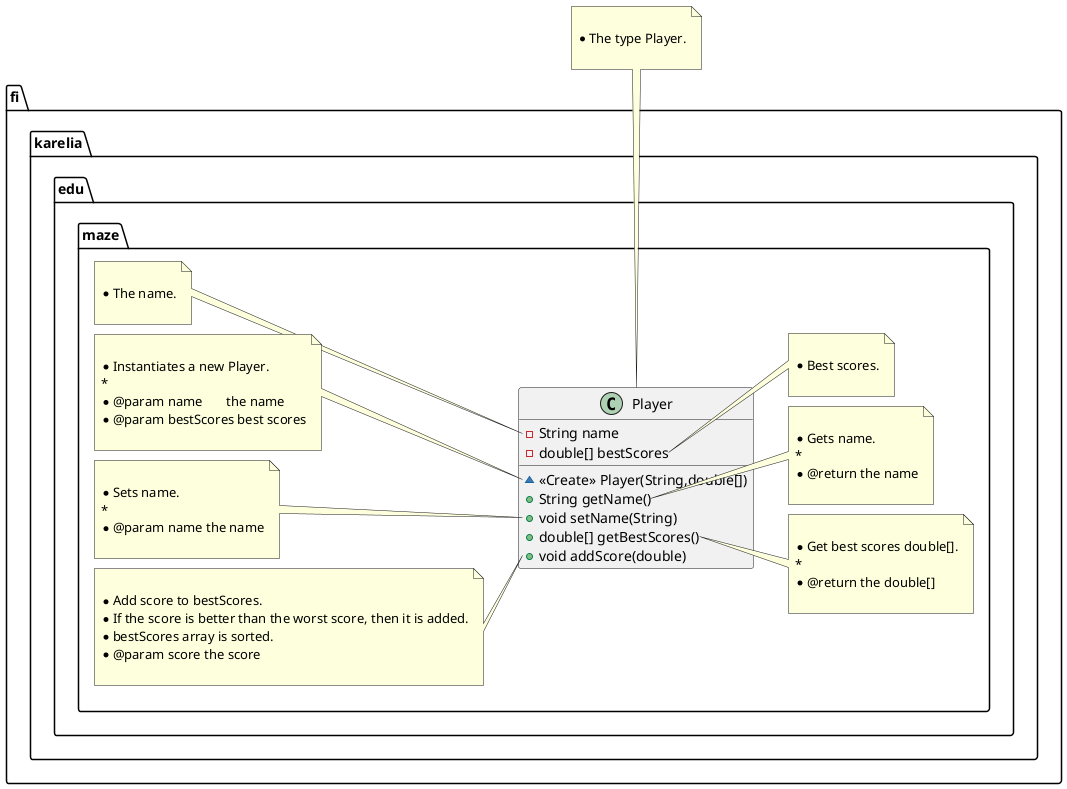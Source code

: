 @startuml
class fi.karelia.edu.maze.Player {
- String name
- double[] bestScores
~ <<Create>> Player(String,double[])
+ String getName()
+ void setName(String)
+ double[] getBestScores()
+ void addScore(double)
}
note top of fi.karelia.edu.maze.Player

 * The type Player.
 
end note

note left of fi.karelia.edu.maze.Player::name

     * The name.
     
end note
note right of fi.karelia.edu.maze.Player::bestScores

     * Best scores.
     
end note

note left of fi.karelia.edu.maze.Player::Player(String,double[])

     * Instantiates a new Player.
     *
     * @param name       the name
     * @param bestScores best scores
     
end note
note right of fi.karelia.edu.maze.Player::getName()

     * Gets name.
     *
     * @return the name
     
end note
note left of fi.karelia.edu.maze.Player::setName(String)

     * Sets name.
     *
     * @param name the name
     
end note
note right of fi.karelia.edu.maze.Player::getBestScores()

     * Get best scores double[].
     *
     * @return the double[]
     
end note
note left of fi.karelia.edu.maze.Player::addScore(double)

     * Add score to bestScores.
     * If the score is better than the worst score, then it is added.
     * bestScores array is sorted.
     * @param score the score
     
end note

@enduml